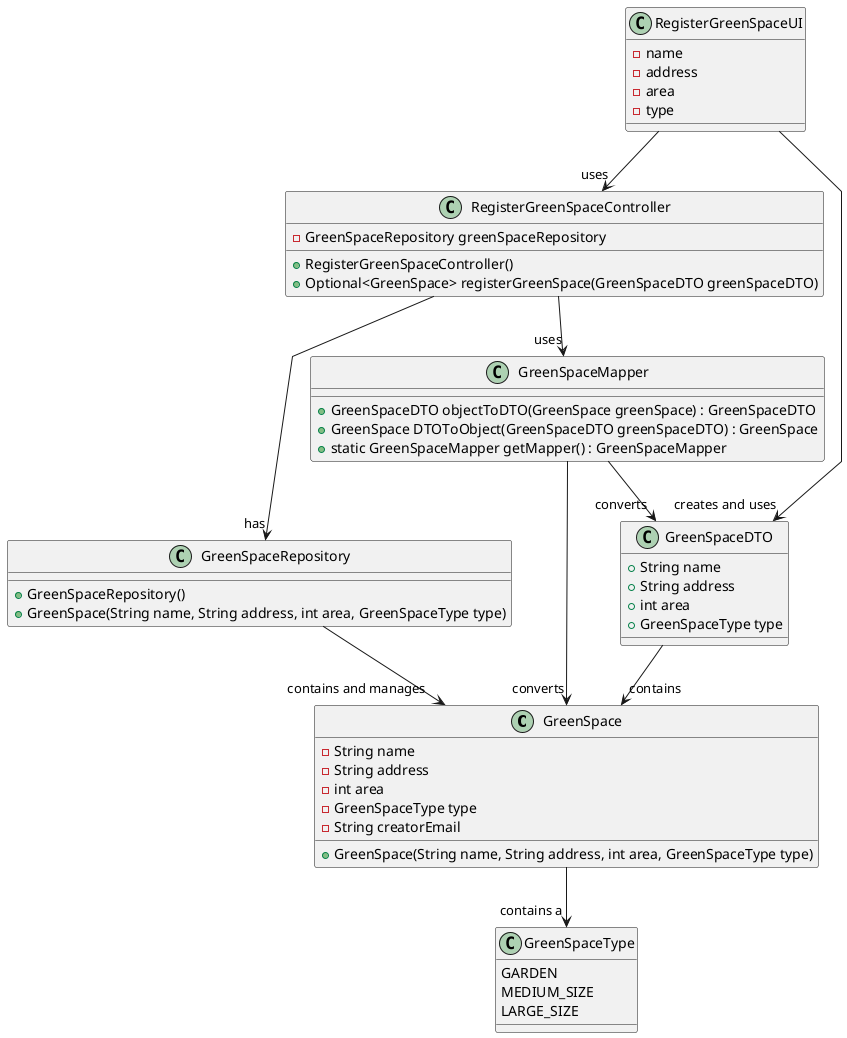 @startuml
'skinparam monochrome true
skinparam packageStyle rectangle
skinparam shadowing false
skinparam linetype polyline
'skinparam linetype orto


class "GreenSpace" {
    -String name
    -String address
    -int area
    -GreenSpaceType type
    -String creatorEmail

    +GreenSpace(String name, String address, int area, GreenSpaceType type)


}

class "GreenSpaceType" {
    GARDEN
    MEDIUM_SIZE
    LARGE_SIZE
}

class "RegisterGreenSpaceController" {
    -GreenSpaceRepository greenSpaceRepository

    +RegisterGreenSpaceController()
    +Optional<GreenSpace> registerGreenSpace(GreenSpaceDTO greenSpaceDTO)
}

class "GreenSpaceRepository" {
    +GreenSpaceRepository()
    +GreenSpace(String name, String address, int area, GreenSpaceType type)

}

class "GreenSpaceDTO" {
    +String name
    +String address
    +int area
    +GreenSpaceType type

}

class "GreenSpaceMapper" {
    +GreenSpaceDTO objectToDTO(GreenSpace greenSpace) : GreenSpaceDTO
    +GreenSpace DTOToObject(GreenSpaceDTO greenSpaceDTO) : GreenSpace
    +static GreenSpaceMapper getMapper() : GreenSpaceMapper
}

class "RegisterGreenSpaceUI" {
    - name
    -address
    - area
    -type

}

GreenSpaceRepository --> "contains and manages" GreenSpace
RegisterGreenSpaceController --> "has" GreenSpaceRepository
RegisterGreenSpaceUI --> "uses" RegisterGreenSpaceController
RegisterGreenSpaceUI --> "creates and uses" GreenSpaceDTO
GreenSpace --> "contains a" GreenSpaceType
GreenSpaceDTO --> "contains " GreenSpace
GreenSpaceMapper --> "converts" GreenSpace
GreenSpaceMapper --> "converts" GreenSpaceDTO
RegisterGreenSpaceController --> "uses" GreenSpaceMapper
@enduml
